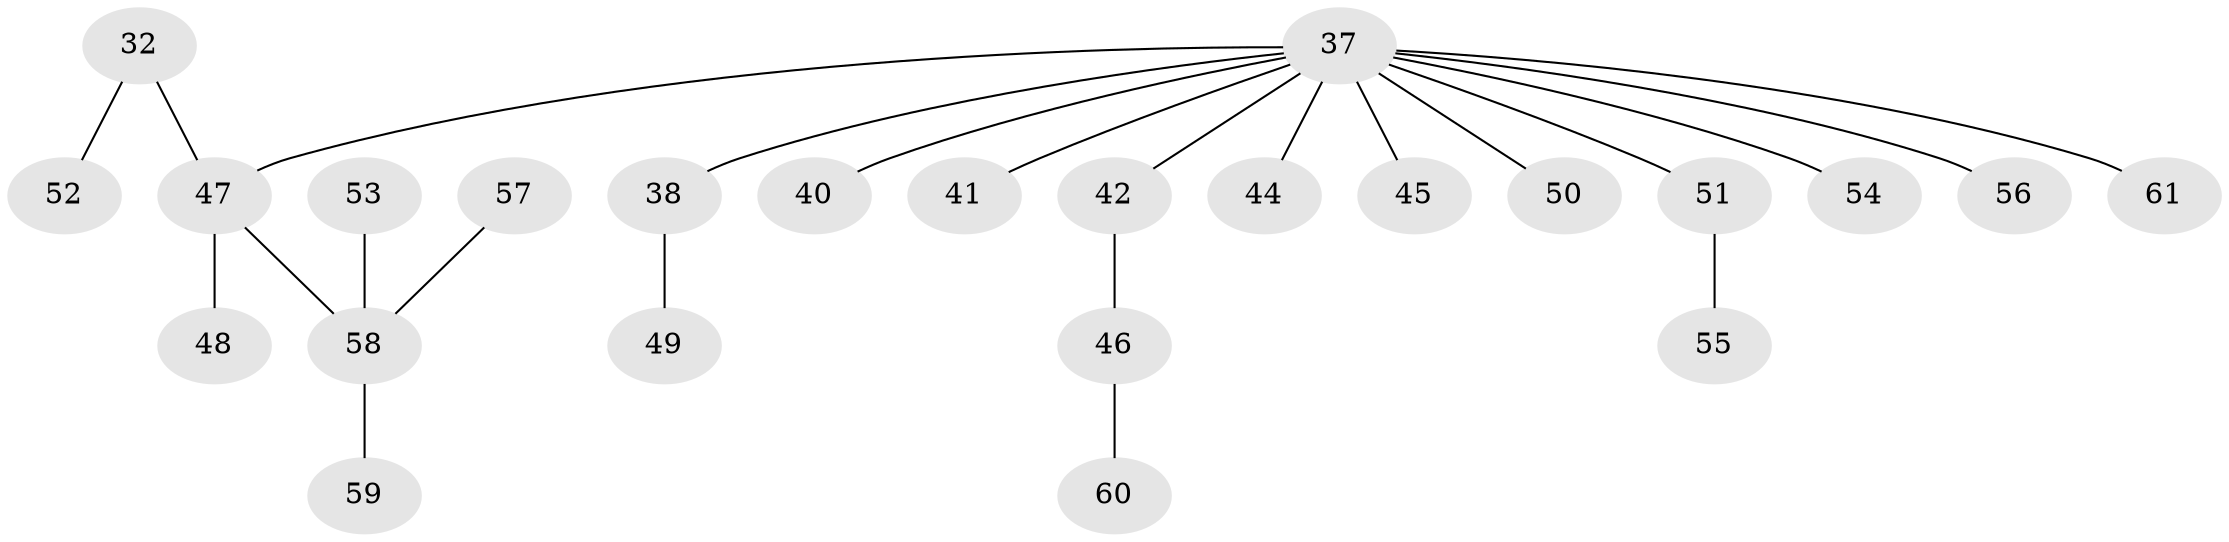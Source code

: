 // original degree distribution, {3: 0.13114754098360656, 5: 0.03278688524590164, 6: 0.01639344262295082, 2: 0.29508196721311475, 1: 0.45901639344262296, 4: 0.06557377049180328}
// Generated by graph-tools (version 1.1) at 2025/56/03/04/25 21:56:56]
// undirected, 24 vertices, 23 edges
graph export_dot {
graph [start="1"]
  node [color=gray90,style=filled];
  32 [super="+15"];
  37 [super="+36+33"];
  38;
  40;
  41;
  42;
  44;
  45;
  46;
  47 [super="+10"];
  48 [super="+28"];
  49;
  50;
  51;
  52;
  53;
  54;
  55;
  56;
  57;
  58 [super="+43+34+39+35"];
  59;
  60;
  61;
  32 -- 52;
  32 -- 47;
  37 -- 40;
  37 -- 41;
  37 -- 42;
  37 -- 44;
  37 -- 45;
  37 -- 50;
  37 -- 51;
  37 -- 54;
  37 -- 56;
  37 -- 61;
  37 -- 38;
  37 -- 47;
  38 -- 49;
  42 -- 46;
  46 -- 60;
  47 -- 58;
  47 -- 48;
  51 -- 55;
  53 -- 58;
  57 -- 58;
  58 -- 59;
}
